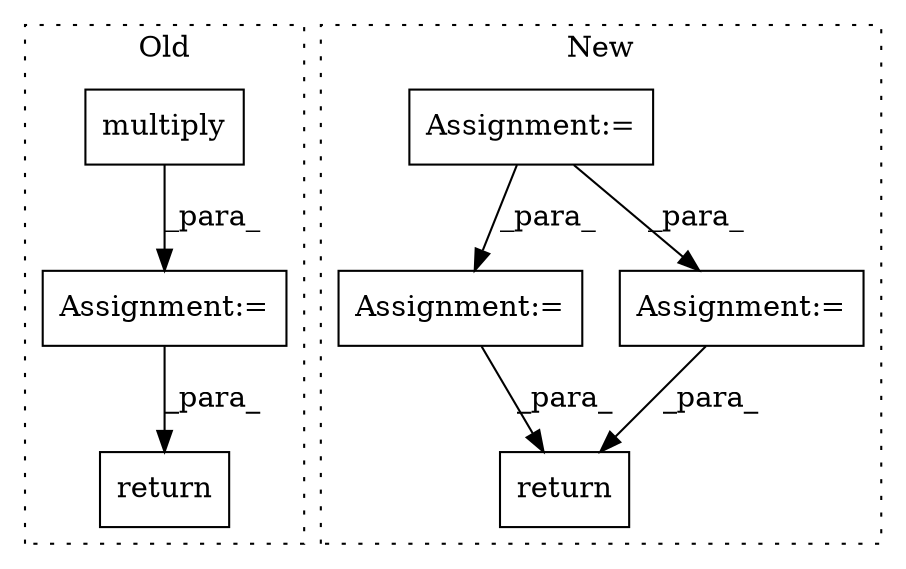 digraph G {
subgraph cluster0 {
1 [label="multiply" a="32" s="4677,4759" l="9,1" shape="box"];
3 [label="return" a="41" s="4808" l="7" shape="box"];
4 [label="Assignment:=" a="7" s="4360" l="1" shape="box"];
label = "Old";
style="dotted";
}
subgraph cluster1 {
2 [label="return" a="41" s="4984" l="7" shape="box"];
5 [label="Assignment:=" a="7" s="4707" l="1" shape="box"];
6 [label="Assignment:=" a="7" s="4763" l="1" shape="box"];
7 [label="Assignment:=" a="7" s="4871" l="1" shape="box"];
label = "New";
style="dotted";
}
1 -> 4 [label="_para_"];
4 -> 3 [label="_para_"];
5 -> 7 [label="_para_"];
5 -> 6 [label="_para_"];
6 -> 2 [label="_para_"];
7 -> 2 [label="_para_"];
}